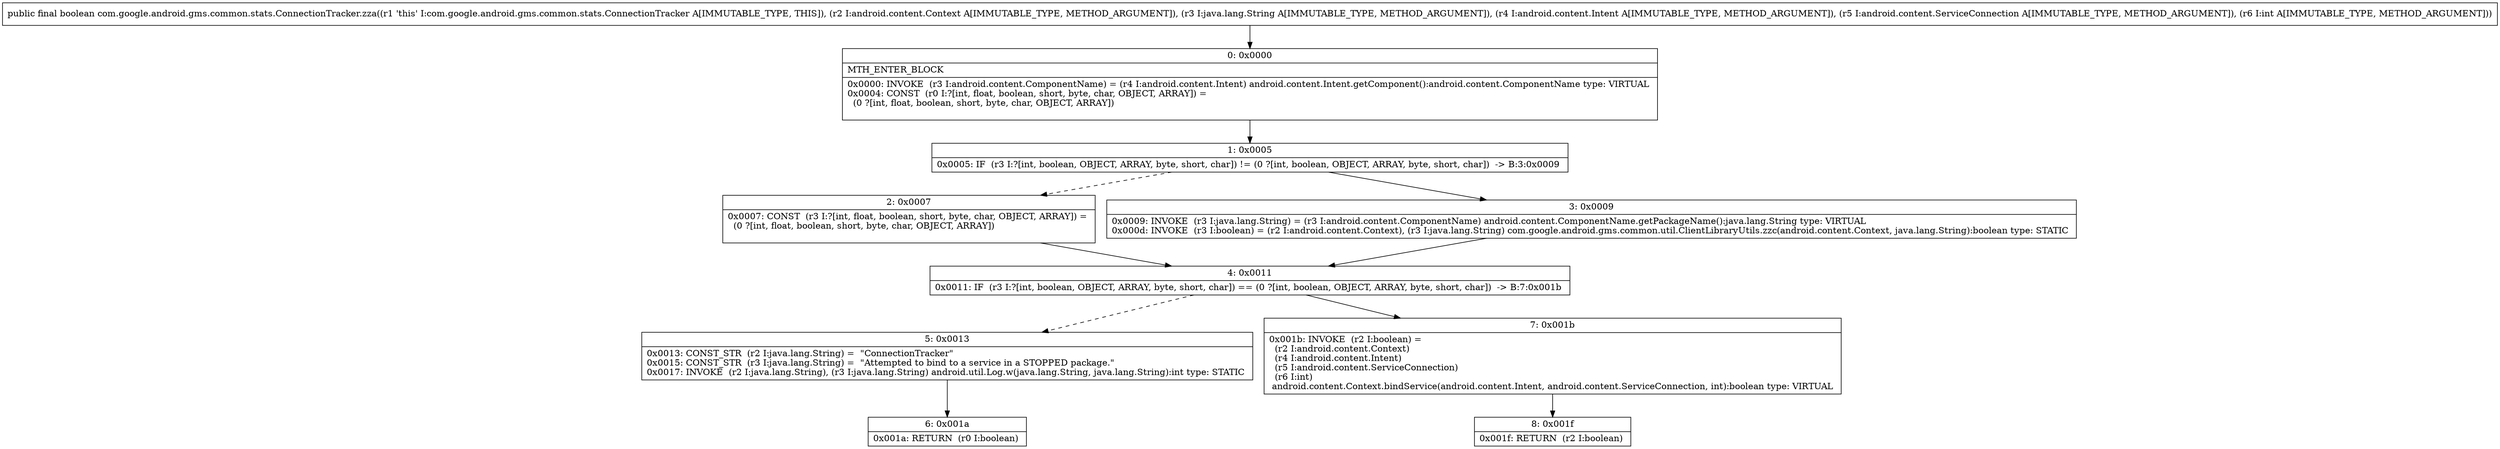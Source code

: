 digraph "CFG forcom.google.android.gms.common.stats.ConnectionTracker.zza(Landroid\/content\/Context;Ljava\/lang\/String;Landroid\/content\/Intent;Landroid\/content\/ServiceConnection;I)Z" {
Node_0 [shape=record,label="{0\:\ 0x0000|MTH_ENTER_BLOCK\l|0x0000: INVOKE  (r3 I:android.content.ComponentName) = (r4 I:android.content.Intent) android.content.Intent.getComponent():android.content.ComponentName type: VIRTUAL \l0x0004: CONST  (r0 I:?[int, float, boolean, short, byte, char, OBJECT, ARRAY]) = \l  (0 ?[int, float, boolean, short, byte, char, OBJECT, ARRAY])\l \l}"];
Node_1 [shape=record,label="{1\:\ 0x0005|0x0005: IF  (r3 I:?[int, boolean, OBJECT, ARRAY, byte, short, char]) != (0 ?[int, boolean, OBJECT, ARRAY, byte, short, char])  \-\> B:3:0x0009 \l}"];
Node_2 [shape=record,label="{2\:\ 0x0007|0x0007: CONST  (r3 I:?[int, float, boolean, short, byte, char, OBJECT, ARRAY]) = \l  (0 ?[int, float, boolean, short, byte, char, OBJECT, ARRAY])\l \l}"];
Node_3 [shape=record,label="{3\:\ 0x0009|0x0009: INVOKE  (r3 I:java.lang.String) = (r3 I:android.content.ComponentName) android.content.ComponentName.getPackageName():java.lang.String type: VIRTUAL \l0x000d: INVOKE  (r3 I:boolean) = (r2 I:android.content.Context), (r3 I:java.lang.String) com.google.android.gms.common.util.ClientLibraryUtils.zzc(android.content.Context, java.lang.String):boolean type: STATIC \l}"];
Node_4 [shape=record,label="{4\:\ 0x0011|0x0011: IF  (r3 I:?[int, boolean, OBJECT, ARRAY, byte, short, char]) == (0 ?[int, boolean, OBJECT, ARRAY, byte, short, char])  \-\> B:7:0x001b \l}"];
Node_5 [shape=record,label="{5\:\ 0x0013|0x0013: CONST_STR  (r2 I:java.lang.String) =  \"ConnectionTracker\" \l0x0015: CONST_STR  (r3 I:java.lang.String) =  \"Attempted to bind to a service in a STOPPED package.\" \l0x0017: INVOKE  (r2 I:java.lang.String), (r3 I:java.lang.String) android.util.Log.w(java.lang.String, java.lang.String):int type: STATIC \l}"];
Node_6 [shape=record,label="{6\:\ 0x001a|0x001a: RETURN  (r0 I:boolean) \l}"];
Node_7 [shape=record,label="{7\:\ 0x001b|0x001b: INVOKE  (r2 I:boolean) = \l  (r2 I:android.content.Context)\l  (r4 I:android.content.Intent)\l  (r5 I:android.content.ServiceConnection)\l  (r6 I:int)\l android.content.Context.bindService(android.content.Intent, android.content.ServiceConnection, int):boolean type: VIRTUAL \l}"];
Node_8 [shape=record,label="{8\:\ 0x001f|0x001f: RETURN  (r2 I:boolean) \l}"];
MethodNode[shape=record,label="{public final boolean com.google.android.gms.common.stats.ConnectionTracker.zza((r1 'this' I:com.google.android.gms.common.stats.ConnectionTracker A[IMMUTABLE_TYPE, THIS]), (r2 I:android.content.Context A[IMMUTABLE_TYPE, METHOD_ARGUMENT]), (r3 I:java.lang.String A[IMMUTABLE_TYPE, METHOD_ARGUMENT]), (r4 I:android.content.Intent A[IMMUTABLE_TYPE, METHOD_ARGUMENT]), (r5 I:android.content.ServiceConnection A[IMMUTABLE_TYPE, METHOD_ARGUMENT]), (r6 I:int A[IMMUTABLE_TYPE, METHOD_ARGUMENT])) }"];
MethodNode -> Node_0;
Node_0 -> Node_1;
Node_1 -> Node_2[style=dashed];
Node_1 -> Node_3;
Node_2 -> Node_4;
Node_3 -> Node_4;
Node_4 -> Node_5[style=dashed];
Node_4 -> Node_7;
Node_5 -> Node_6;
Node_7 -> Node_8;
}

